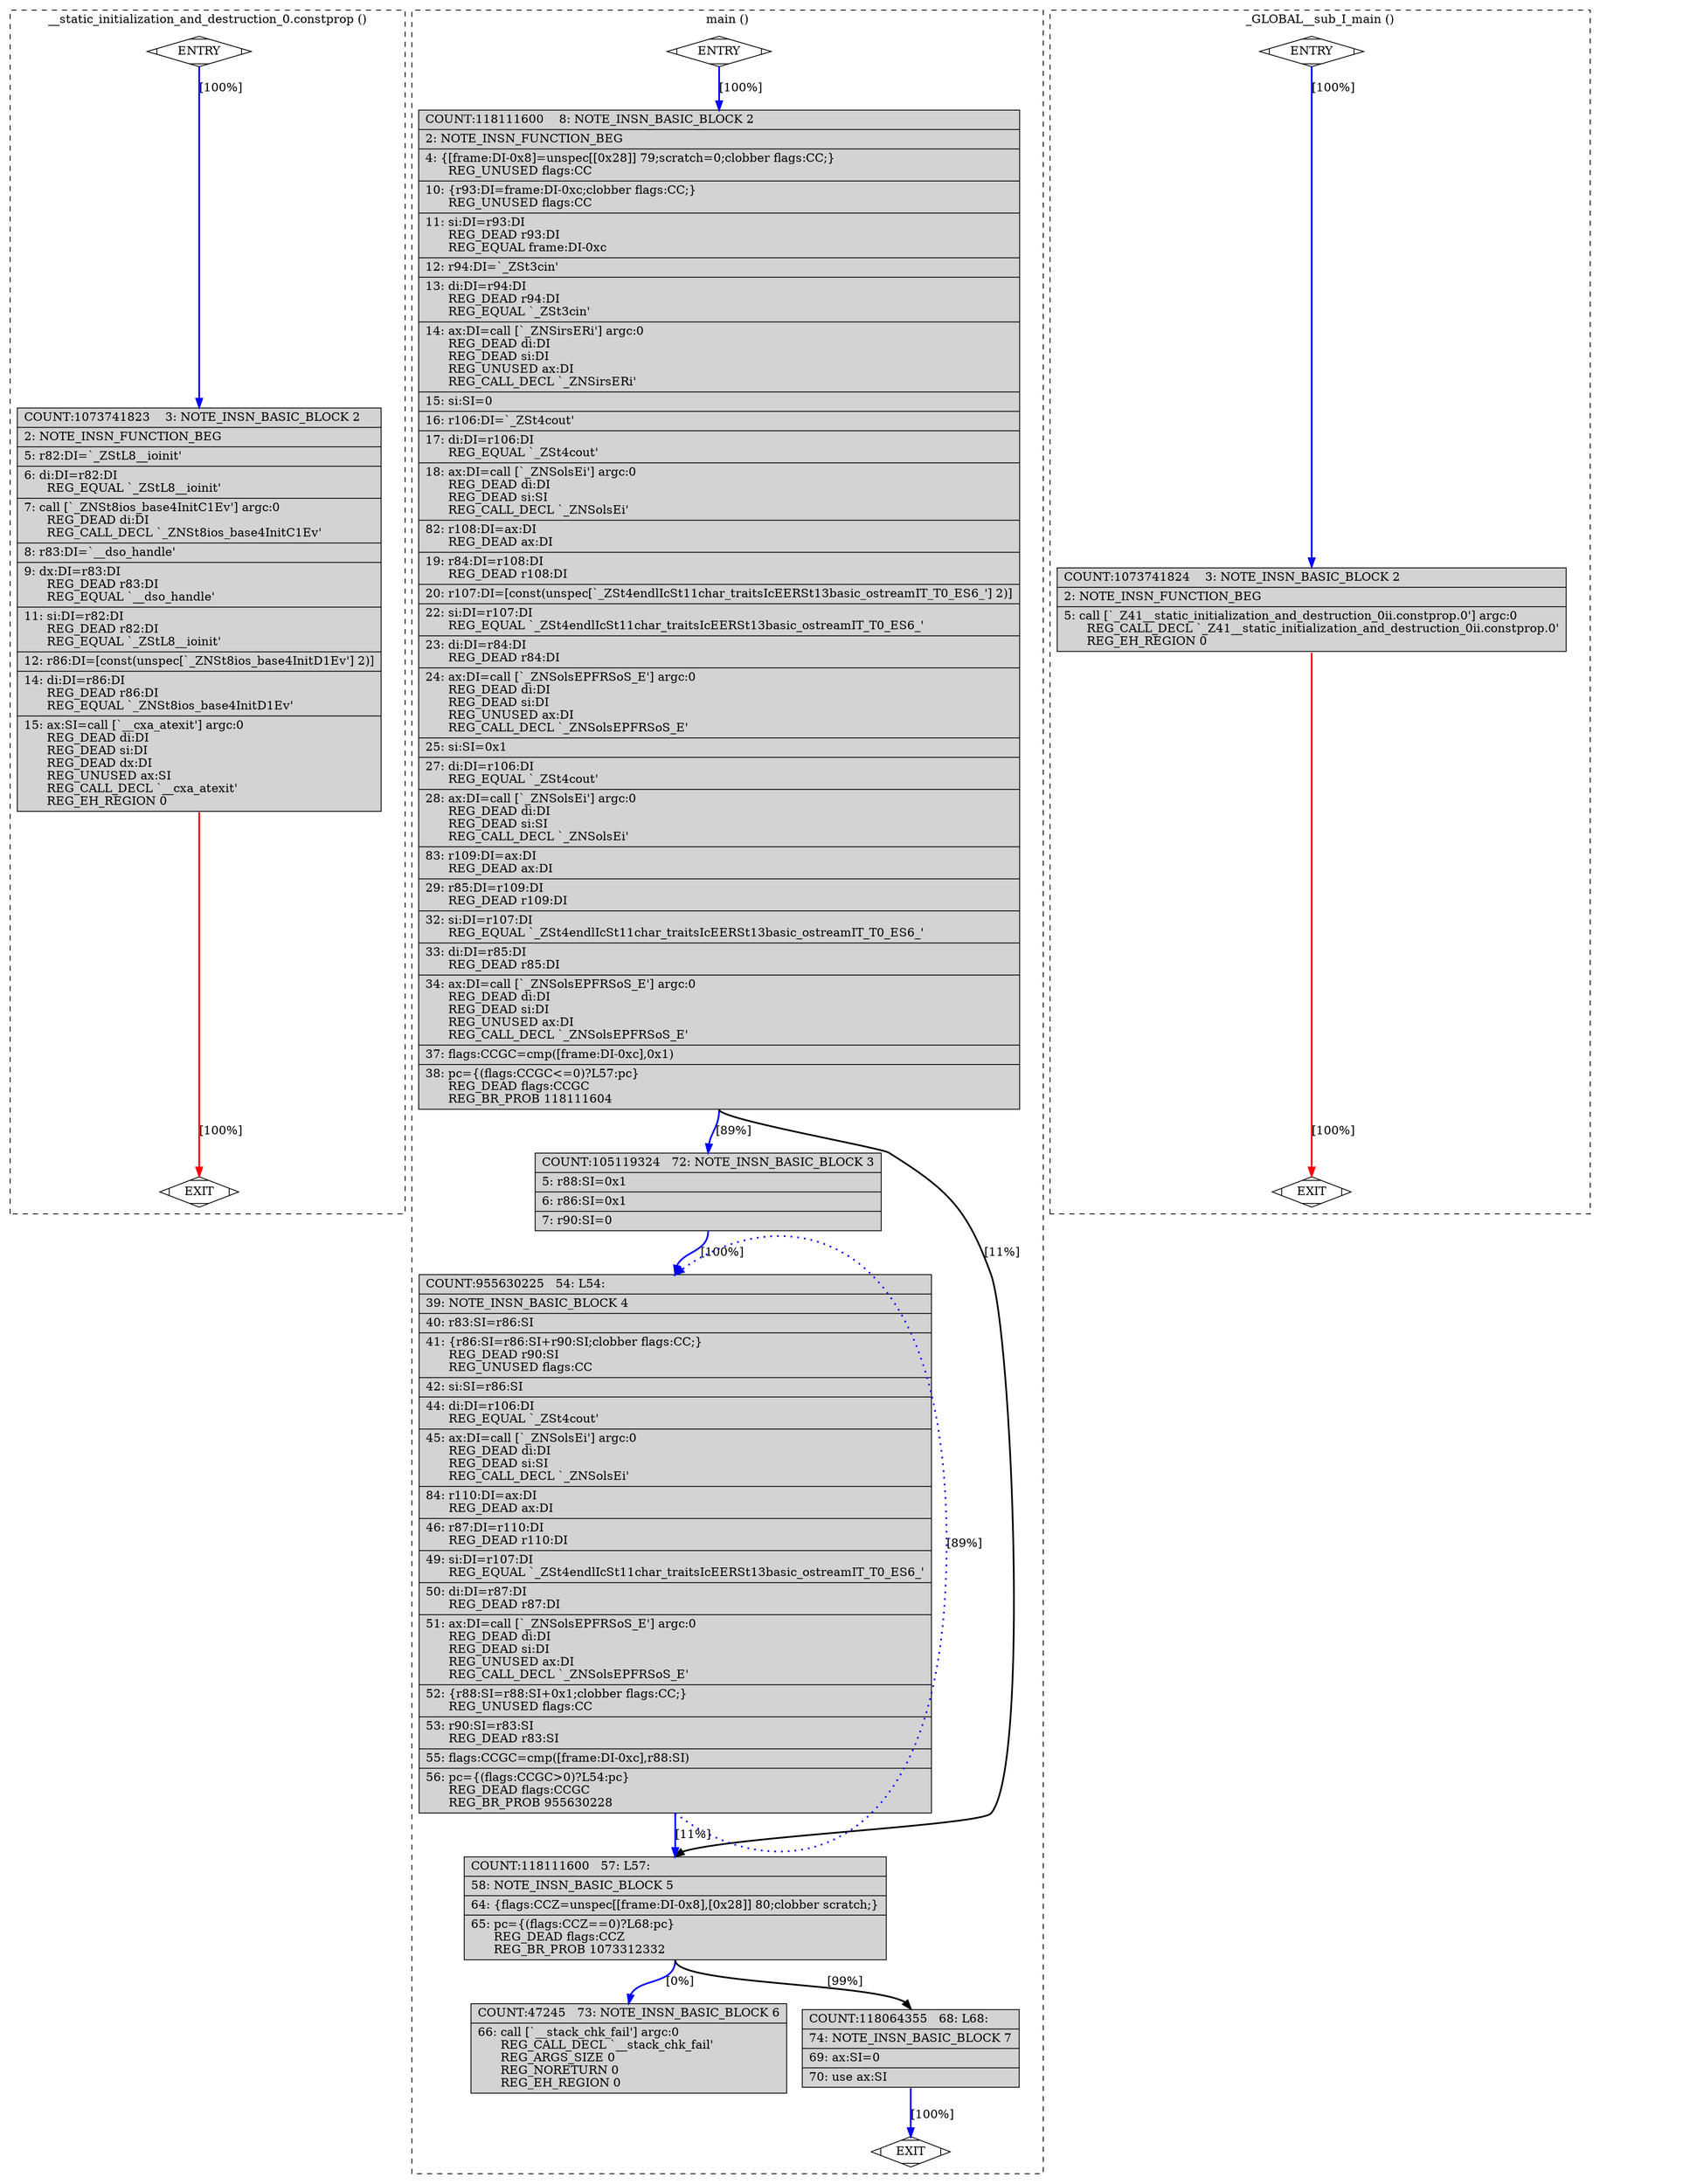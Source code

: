 digraph "fib.cpp.277r.combine" {
overlap=false;
subgraph "cluster___static_initialization_and_destruction_0.constprop" {
	style="dashed";
	color="black";
	label="__static_initialization_and_destruction_0.constprop ()";
	fn_2280_basic_block_0 [shape=Mdiamond,style=filled,fillcolor=white,label="ENTRY"];

	fn_2280_basic_block_2 [shape=record,style=filled,fillcolor=lightgrey,label="{COUNT:1073741823\ \ \ \ 3:\ NOTE_INSN_BASIC_BLOCK\ 2\l\
|\ \ \ \ 2:\ NOTE_INSN_FUNCTION_BEG\l\
|\ \ \ \ 5:\ r82:DI=`_ZStL8__ioinit'\l\
|\ \ \ \ 6:\ di:DI=r82:DI\l\
\ \ \ \ \ \ REG_EQUAL\ `_ZStL8__ioinit'\l\
|\ \ \ \ 7:\ call\ [`_ZNSt8ios_base4InitC1Ev']\ argc:0\l\
\ \ \ \ \ \ REG_DEAD\ di:DI\l\
\ \ \ \ \ \ REG_CALL_DECL\ `_ZNSt8ios_base4InitC1Ev'\l\
|\ \ \ \ 8:\ r83:DI=`__dso_handle'\l\
|\ \ \ \ 9:\ dx:DI=r83:DI\l\
\ \ \ \ \ \ REG_DEAD\ r83:DI\l\
\ \ \ \ \ \ REG_EQUAL\ `__dso_handle'\l\
|\ \ \ 11:\ si:DI=r82:DI\l\
\ \ \ \ \ \ REG_DEAD\ r82:DI\l\
\ \ \ \ \ \ REG_EQUAL\ `_ZStL8__ioinit'\l\
|\ \ \ 12:\ r86:DI=[const(unspec[`_ZNSt8ios_base4InitD1Ev']\ 2)]\l\
|\ \ \ 14:\ di:DI=r86:DI\l\
\ \ \ \ \ \ REG_DEAD\ r86:DI\l\
\ \ \ \ \ \ REG_EQUAL\ `_ZNSt8ios_base4InitD1Ev'\l\
|\ \ \ 15:\ ax:SI=call\ [`__cxa_atexit']\ argc:0\l\
\ \ \ \ \ \ REG_DEAD\ di:DI\l\
\ \ \ \ \ \ REG_DEAD\ si:DI\l\
\ \ \ \ \ \ REG_DEAD\ dx:DI\l\
\ \ \ \ \ \ REG_UNUSED\ ax:SI\l\
\ \ \ \ \ \ REG_CALL_DECL\ `__cxa_atexit'\l\
\ \ \ \ \ \ REG_EH_REGION\ 0\l\
}"];

	fn_2280_basic_block_1 [shape=Mdiamond,style=filled,fillcolor=white,label="EXIT"];

	fn_2280_basic_block_0:s -> fn_2280_basic_block_2:n [style="solid,bold",color=blue,weight=100,constraint=true,label="[100%]"];
	fn_2280_basic_block_2:s -> fn_2280_basic_block_1:n [style="solid,bold",color=red,weight=10,constraint=true,label="[100%]"];
	fn_2280_basic_block_0:s -> fn_2280_basic_block_1:n [style="invis",constraint=true];
}
subgraph "cluster_main" {
	style="dashed";
	color="black";
	label="main ()";
	fn_1778_basic_block_0 [shape=Mdiamond,style=filled,fillcolor=white,label="ENTRY"];

	fn_1778_basic_block_2 [shape=record,style=filled,fillcolor=lightgrey,label="{COUNT:118111600\ \ \ \ 8:\ NOTE_INSN_BASIC_BLOCK\ 2\l\
|\ \ \ \ 2:\ NOTE_INSN_FUNCTION_BEG\l\
|\ \ \ \ 4:\ \{[frame:DI-0x8]=unspec[[0x28]]\ 79;scratch=0;clobber\ flags:CC;\}\l\
\ \ \ \ \ \ REG_UNUSED\ flags:CC\l\
|\ \ \ 10:\ \{r93:DI=frame:DI-0xc;clobber\ flags:CC;\}\l\
\ \ \ \ \ \ REG_UNUSED\ flags:CC\l\
|\ \ \ 11:\ si:DI=r93:DI\l\
\ \ \ \ \ \ REG_DEAD\ r93:DI\l\
\ \ \ \ \ \ REG_EQUAL\ frame:DI-0xc\l\
|\ \ \ 12:\ r94:DI=`_ZSt3cin'\l\
|\ \ \ 13:\ di:DI=r94:DI\l\
\ \ \ \ \ \ REG_DEAD\ r94:DI\l\
\ \ \ \ \ \ REG_EQUAL\ `_ZSt3cin'\l\
|\ \ \ 14:\ ax:DI=call\ [`_ZNSirsERi']\ argc:0\l\
\ \ \ \ \ \ REG_DEAD\ di:DI\l\
\ \ \ \ \ \ REG_DEAD\ si:DI\l\
\ \ \ \ \ \ REG_UNUSED\ ax:DI\l\
\ \ \ \ \ \ REG_CALL_DECL\ `_ZNSirsERi'\l\
|\ \ \ 15:\ si:SI=0\l\
|\ \ \ 16:\ r106:DI=`_ZSt4cout'\l\
|\ \ \ 17:\ di:DI=r106:DI\l\
\ \ \ \ \ \ REG_EQUAL\ `_ZSt4cout'\l\
|\ \ \ 18:\ ax:DI=call\ [`_ZNSolsEi']\ argc:0\l\
\ \ \ \ \ \ REG_DEAD\ di:DI\l\
\ \ \ \ \ \ REG_DEAD\ si:SI\l\
\ \ \ \ \ \ REG_CALL_DECL\ `_ZNSolsEi'\l\
|\ \ \ 82:\ r108:DI=ax:DI\l\
\ \ \ \ \ \ REG_DEAD\ ax:DI\l\
|\ \ \ 19:\ r84:DI=r108:DI\l\
\ \ \ \ \ \ REG_DEAD\ r108:DI\l\
|\ \ \ 20:\ r107:DI=[const(unspec[`_ZSt4endlIcSt11char_traitsIcEERSt13basic_ostreamIT_T0_ES6_']\ 2)]\l\
|\ \ \ 22:\ si:DI=r107:DI\l\
\ \ \ \ \ \ REG_EQUAL\ `_ZSt4endlIcSt11char_traitsIcEERSt13basic_ostreamIT_T0_ES6_'\l\
|\ \ \ 23:\ di:DI=r84:DI\l\
\ \ \ \ \ \ REG_DEAD\ r84:DI\l\
|\ \ \ 24:\ ax:DI=call\ [`_ZNSolsEPFRSoS_E']\ argc:0\l\
\ \ \ \ \ \ REG_DEAD\ di:DI\l\
\ \ \ \ \ \ REG_DEAD\ si:DI\l\
\ \ \ \ \ \ REG_UNUSED\ ax:DI\l\
\ \ \ \ \ \ REG_CALL_DECL\ `_ZNSolsEPFRSoS_E'\l\
|\ \ \ 25:\ si:SI=0x1\l\
|\ \ \ 27:\ di:DI=r106:DI\l\
\ \ \ \ \ \ REG_EQUAL\ `_ZSt4cout'\l\
|\ \ \ 28:\ ax:DI=call\ [`_ZNSolsEi']\ argc:0\l\
\ \ \ \ \ \ REG_DEAD\ di:DI\l\
\ \ \ \ \ \ REG_DEAD\ si:SI\l\
\ \ \ \ \ \ REG_CALL_DECL\ `_ZNSolsEi'\l\
|\ \ \ 83:\ r109:DI=ax:DI\l\
\ \ \ \ \ \ REG_DEAD\ ax:DI\l\
|\ \ \ 29:\ r85:DI=r109:DI\l\
\ \ \ \ \ \ REG_DEAD\ r109:DI\l\
|\ \ \ 32:\ si:DI=r107:DI\l\
\ \ \ \ \ \ REG_EQUAL\ `_ZSt4endlIcSt11char_traitsIcEERSt13basic_ostreamIT_T0_ES6_'\l\
|\ \ \ 33:\ di:DI=r85:DI\l\
\ \ \ \ \ \ REG_DEAD\ r85:DI\l\
|\ \ \ 34:\ ax:DI=call\ [`_ZNSolsEPFRSoS_E']\ argc:0\l\
\ \ \ \ \ \ REG_DEAD\ di:DI\l\
\ \ \ \ \ \ REG_DEAD\ si:DI\l\
\ \ \ \ \ \ REG_UNUSED\ ax:DI\l\
\ \ \ \ \ \ REG_CALL_DECL\ `_ZNSolsEPFRSoS_E'\l\
|\ \ \ 37:\ flags:CCGC=cmp([frame:DI-0xc],0x1)\l\
|\ \ \ 38:\ pc=\{(flags:CCGC\<=0)?L57:pc\}\l\
\ \ \ \ \ \ REG_DEAD\ flags:CCGC\l\
\ \ \ \ \ \ REG_BR_PROB\ 118111604\l\
}"];

	fn_1778_basic_block_3 [shape=record,style=filled,fillcolor=lightgrey,label="{COUNT:105119324\ \ \ 72:\ NOTE_INSN_BASIC_BLOCK\ 3\l\
|\ \ \ \ 5:\ r88:SI=0x1\l\
|\ \ \ \ 6:\ r86:SI=0x1\l\
|\ \ \ \ 7:\ r90:SI=0\l\
}"];

	fn_1778_basic_block_4 [shape=record,style=filled,fillcolor=lightgrey,label="{COUNT:955630225\ \ \ 54:\ L54:\l\
|\ \ \ 39:\ NOTE_INSN_BASIC_BLOCK\ 4\l\
|\ \ \ 40:\ r83:SI=r86:SI\l\
|\ \ \ 41:\ \{r86:SI=r86:SI+r90:SI;clobber\ flags:CC;\}\l\
\ \ \ \ \ \ REG_DEAD\ r90:SI\l\
\ \ \ \ \ \ REG_UNUSED\ flags:CC\l\
|\ \ \ 42:\ si:SI=r86:SI\l\
|\ \ \ 44:\ di:DI=r106:DI\l\
\ \ \ \ \ \ REG_EQUAL\ `_ZSt4cout'\l\
|\ \ \ 45:\ ax:DI=call\ [`_ZNSolsEi']\ argc:0\l\
\ \ \ \ \ \ REG_DEAD\ di:DI\l\
\ \ \ \ \ \ REG_DEAD\ si:SI\l\
\ \ \ \ \ \ REG_CALL_DECL\ `_ZNSolsEi'\l\
|\ \ \ 84:\ r110:DI=ax:DI\l\
\ \ \ \ \ \ REG_DEAD\ ax:DI\l\
|\ \ \ 46:\ r87:DI=r110:DI\l\
\ \ \ \ \ \ REG_DEAD\ r110:DI\l\
|\ \ \ 49:\ si:DI=r107:DI\l\
\ \ \ \ \ \ REG_EQUAL\ `_ZSt4endlIcSt11char_traitsIcEERSt13basic_ostreamIT_T0_ES6_'\l\
|\ \ \ 50:\ di:DI=r87:DI\l\
\ \ \ \ \ \ REG_DEAD\ r87:DI\l\
|\ \ \ 51:\ ax:DI=call\ [`_ZNSolsEPFRSoS_E']\ argc:0\l\
\ \ \ \ \ \ REG_DEAD\ di:DI\l\
\ \ \ \ \ \ REG_DEAD\ si:DI\l\
\ \ \ \ \ \ REG_UNUSED\ ax:DI\l\
\ \ \ \ \ \ REG_CALL_DECL\ `_ZNSolsEPFRSoS_E'\l\
|\ \ \ 52:\ \{r88:SI=r88:SI+0x1;clobber\ flags:CC;\}\l\
\ \ \ \ \ \ REG_UNUSED\ flags:CC\l\
|\ \ \ 53:\ r90:SI=r83:SI\l\
\ \ \ \ \ \ REG_DEAD\ r83:SI\l\
|\ \ \ 55:\ flags:CCGC=cmp([frame:DI-0xc],r88:SI)\l\
|\ \ \ 56:\ pc=\{(flags:CCGC\>0)?L54:pc\}\l\
\ \ \ \ \ \ REG_DEAD\ flags:CCGC\l\
\ \ \ \ \ \ REG_BR_PROB\ 955630228\l\
}"];

	fn_1778_basic_block_5 [shape=record,style=filled,fillcolor=lightgrey,label="{COUNT:118111600\ \ \ 57:\ L57:\l\
|\ \ \ 58:\ NOTE_INSN_BASIC_BLOCK\ 5\l\
|\ \ \ 64:\ \{flags:CCZ=unspec[[frame:DI-0x8],[0x28]]\ 80;clobber\ scratch;\}\l\
|\ \ \ 65:\ pc=\{(flags:CCZ==0)?L68:pc\}\l\
\ \ \ \ \ \ REG_DEAD\ flags:CCZ\l\
\ \ \ \ \ \ REG_BR_PROB\ 1073312332\l\
}"];

	fn_1778_basic_block_6 [shape=record,style=filled,fillcolor=lightgrey,label="{COUNT:47245\ \ \ 73:\ NOTE_INSN_BASIC_BLOCK\ 6\l\
|\ \ \ 66:\ call\ [`__stack_chk_fail']\ argc:0\l\
\ \ \ \ \ \ REG_CALL_DECL\ `__stack_chk_fail'\l\
\ \ \ \ \ \ REG_ARGS_SIZE\ 0\l\
\ \ \ \ \ \ REG_NORETURN\ 0\l\
\ \ \ \ \ \ REG_EH_REGION\ 0\l\
}"];

	fn_1778_basic_block_7 [shape=record,style=filled,fillcolor=lightgrey,label="{COUNT:118064355\ \ \ 68:\ L68:\l\
|\ \ \ 74:\ NOTE_INSN_BASIC_BLOCK\ 7\l\
|\ \ \ 69:\ ax:SI=0\l\
|\ \ \ 70:\ use\ ax:SI\l\
}"];

	fn_1778_basic_block_1 [shape=Mdiamond,style=filled,fillcolor=white,label="EXIT"];

	fn_1778_basic_block_0:s -> fn_1778_basic_block_2:n [style="solid,bold",color=blue,weight=100,constraint=true,label="[100%]"];
	fn_1778_basic_block_2:s -> fn_1778_basic_block_3:n [style="solid,bold",color=blue,weight=100,constraint=true,label="[89%]"];
	fn_1778_basic_block_2:s -> fn_1778_basic_block_5:n [style="solid,bold",color=black,weight=10,constraint=true,label="[11%]"];
	fn_1778_basic_block_3:s -> fn_1778_basic_block_4:n [style="solid,bold",color=blue,weight=100,constraint=true,label="[100%]"];
	fn_1778_basic_block_4:s -> fn_1778_basic_block_4:n [style="dotted,bold",color=blue,weight=10,constraint=false,label="[89%]"];
	fn_1778_basic_block_4:s -> fn_1778_basic_block_5:n [style="solid,bold",color=blue,weight=100,constraint=true,label="[11%]"];
	fn_1778_basic_block_5:s -> fn_1778_basic_block_7:n [style="solid,bold",color=black,weight=10,constraint=true,label="[99%]"];
	fn_1778_basic_block_5:s -> fn_1778_basic_block_6:n [style="solid,bold",color=blue,weight=100,constraint=true,label="[0%]"];
	fn_1778_basic_block_7:s -> fn_1778_basic_block_1:n [style="solid,bold",color=blue,weight=100,constraint=true,label="[100%]"];
	fn_1778_basic_block_0:s -> fn_1778_basic_block_1:n [style="invis",constraint=true];
}
subgraph "cluster__GLOBAL__sub_I_main" {
	style="dashed";
	color="black";
	label="_GLOBAL__sub_I_main ()";
	fn_2279_basic_block_0 [shape=Mdiamond,style=filled,fillcolor=white,label="ENTRY"];

	fn_2279_basic_block_2 [shape=record,style=filled,fillcolor=lightgrey,label="{COUNT:1073741824\ \ \ \ 3:\ NOTE_INSN_BASIC_BLOCK\ 2\l\
|\ \ \ \ 2:\ NOTE_INSN_FUNCTION_BEG\l\
|\ \ \ \ 5:\ call\ [`_Z41__static_initialization_and_destruction_0ii.constprop.0']\ argc:0\l\
\ \ \ \ \ \ REG_CALL_DECL\ `_Z41__static_initialization_and_destruction_0ii.constprop.0'\l\
\ \ \ \ \ \ REG_EH_REGION\ 0\l\
}"];

	fn_2279_basic_block_1 [shape=Mdiamond,style=filled,fillcolor=white,label="EXIT"];

	fn_2279_basic_block_0:s -> fn_2279_basic_block_2:n [style="solid,bold",color=blue,weight=100,constraint=true,label="[100%]"];
	fn_2279_basic_block_2:s -> fn_2279_basic_block_1:n [style="solid,bold",color=red,weight=10,constraint=true,label="[100%]"];
	fn_2279_basic_block_0:s -> fn_2279_basic_block_1:n [style="invis",constraint=true];
}
}
